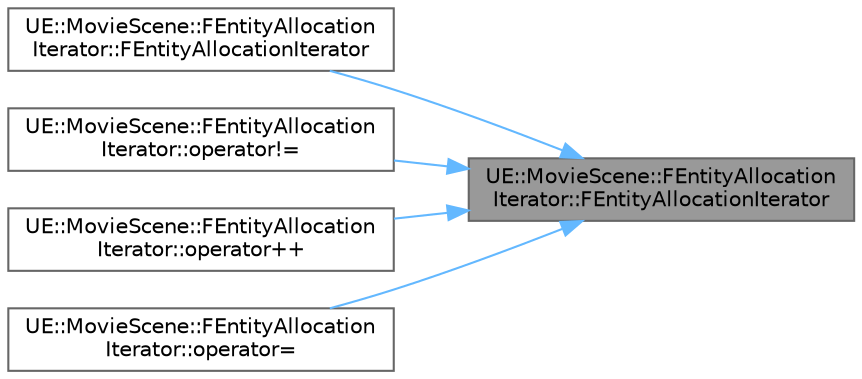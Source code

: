 digraph "UE::MovieScene::FEntityAllocationIterator::FEntityAllocationIterator"
{
 // INTERACTIVE_SVG=YES
 // LATEX_PDF_SIZE
  bgcolor="transparent";
  edge [fontname=Helvetica,fontsize=10,labelfontname=Helvetica,labelfontsize=10];
  node [fontname=Helvetica,fontsize=10,shape=box,height=0.2,width=0.4];
  rankdir="RL";
  Node1 [id="Node000001",label="UE::MovieScene::FEntityAllocation\lIterator::FEntityAllocationIterator",height=0.2,width=0.4,color="gray40", fillcolor="grey60", style="filled", fontcolor="black",tooltip="End iterator constructor."];
  Node1 -> Node2 [id="edge1_Node000001_Node000002",dir="back",color="steelblue1",style="solid",tooltip=" "];
  Node2 [id="Node000002",label="UE::MovieScene::FEntityAllocation\lIterator::FEntityAllocationIterator",height=0.2,width=0.4,color="grey40", fillcolor="white", style="filled",URL="$d2/d7a/structUE_1_1MovieScene_1_1FEntityAllocationIterator.html#aed9bf92a9e0478233b7d3677e7008ad9",tooltip=" "];
  Node1 -> Node3 [id="edge2_Node000001_Node000003",dir="back",color="steelblue1",style="solid",tooltip=" "];
  Node3 [id="Node000003",label="UE::MovieScene::FEntityAllocation\lIterator::operator!=",height=0.2,width=0.4,color="grey40", fillcolor="white", style="filled",URL="$d2/d7a/structUE_1_1MovieScene_1_1FEntityAllocationIterator.html#a6e92f066e6802892931639b0bf356c8d",tooltip="Test whether this iterator is valid (ie not at the end of the iteration)"];
  Node1 -> Node4 [id="edge3_Node000001_Node000004",dir="back",color="steelblue1",style="solid",tooltip=" "];
  Node4 [id="Node000004",label="UE::MovieScene::FEntityAllocation\lIterator::operator++",height=0.2,width=0.4,color="grey40", fillcolor="white", style="filled",URL="$d2/d7a/structUE_1_1MovieScene_1_1FEntityAllocationIterator.html#a6cf6220da213898795c65c631a9fb873",tooltip="Increment this iterator to the next matching allocation."];
  Node1 -> Node5 [id="edge4_Node000001_Node000005",dir="back",color="steelblue1",style="solid",tooltip=" "];
  Node5 [id="Node000005",label="UE::MovieScene::FEntityAllocation\lIterator::operator=",height=0.2,width=0.4,color="grey40", fillcolor="white", style="filled",URL="$d2/d7a/structUE_1_1MovieScene_1_1FEntityAllocationIterator.html#a70b027e44e79131dbbf4f9fd30f8a0c9",tooltip=" "];
}
